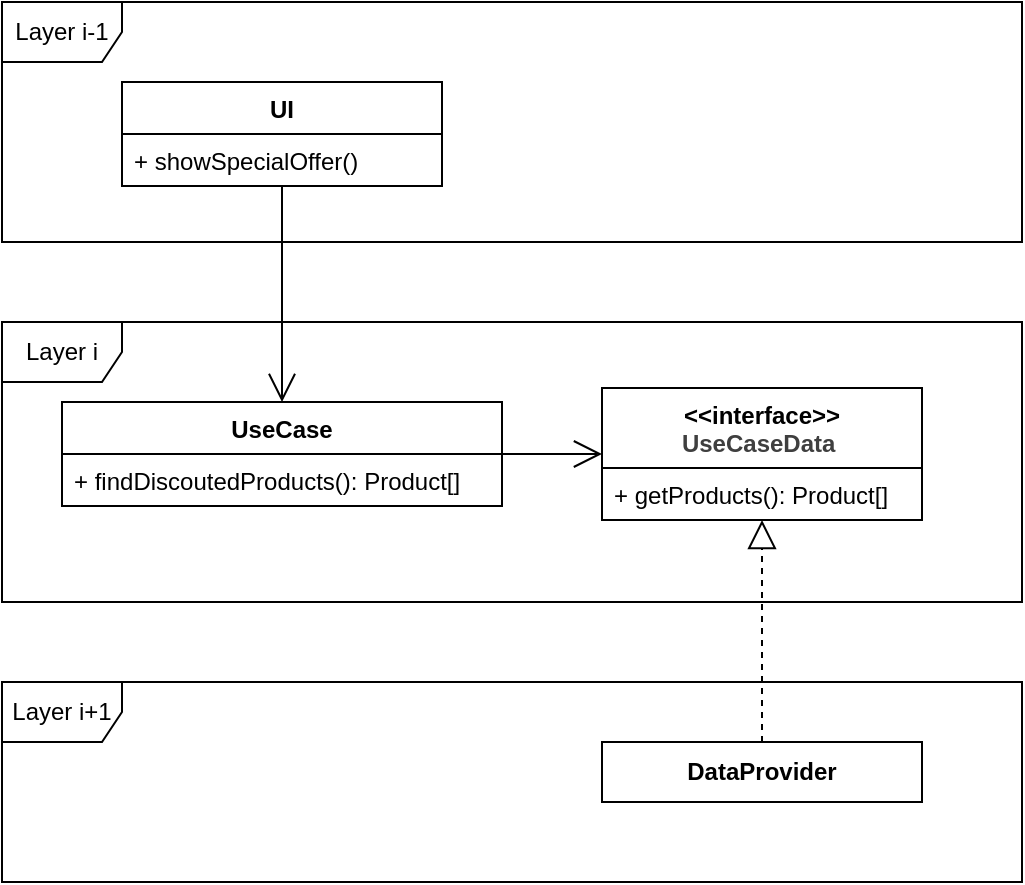 <mxfile>
    <diagram id="E-vCXEQFG3rk9qtt2bs3" name="Page-1">
        <mxGraphModel dx="1334" dy="637" grid="1" gridSize="10" guides="1" tooltips="1" connect="1" arrows="1" fold="1" page="1" pageScale="1" pageWidth="850" pageHeight="1100" math="0" shadow="0">
            <root>
                <mxCell id="0"/>
                <mxCell id="1" parent="0"/>
                <mxCell id="2" value="Layer i-1" style="shape=umlFrame;whiteSpace=wrap;html=1;pointerEvents=0;" parent="1" vertex="1">
                    <mxGeometry x="40" y="40" width="510" height="120" as="geometry"/>
                </mxCell>
                <mxCell id="4" value="Layer i" style="shape=umlFrame;whiteSpace=wrap;html=1;pointerEvents=0;" parent="1" vertex="1">
                    <mxGeometry x="40" y="200" width="510" height="140" as="geometry"/>
                </mxCell>
                <mxCell id="5" value="Layer i+1" style="shape=umlFrame;whiteSpace=wrap;html=1;pointerEvents=0;" parent="1" vertex="1">
                    <mxGeometry x="40" y="380" width="510" height="100" as="geometry"/>
                </mxCell>
                <mxCell id="6" value="UI" style="swimlane;fontStyle=1;align=center;verticalAlign=top;childLayout=stackLayout;horizontal=1;startSize=26;horizontalStack=0;resizeParent=1;resizeParentMax=0;resizeLast=0;collapsible=1;marginBottom=0;whiteSpace=wrap;html=1;" parent="1" vertex="1">
                    <mxGeometry x="100" y="80" width="160" height="52" as="geometry"/>
                </mxCell>
                <mxCell id="9" value="+ showSpecialOffer()" style="text;strokeColor=none;fillColor=none;align=left;verticalAlign=top;spacingLeft=4;spacingRight=4;overflow=hidden;rotatable=0;points=[[0,0.5],[1,0.5]];portConstraint=eastwest;whiteSpace=wrap;html=1;" parent="6" vertex="1">
                    <mxGeometry y="26" width="160" height="26" as="geometry"/>
                </mxCell>
                <mxCell id="10" value="UseCase" style="swimlane;fontStyle=1;align=center;verticalAlign=top;childLayout=stackLayout;horizontal=1;startSize=26;horizontalStack=0;resizeParent=1;resizeParentMax=0;resizeLast=0;collapsible=1;marginBottom=0;whiteSpace=wrap;html=1;" parent="1" vertex="1">
                    <mxGeometry x="70" y="240" width="220" height="52" as="geometry"/>
                </mxCell>
                <mxCell id="13" value="+ findDiscoutedProducts(): Product[]" style="text;strokeColor=none;fillColor=none;align=left;verticalAlign=top;spacingLeft=4;spacingRight=4;overflow=hidden;rotatable=0;points=[[0,0.5],[1,0.5]];portConstraint=eastwest;whiteSpace=wrap;html=1;" parent="10" vertex="1">
                    <mxGeometry y="26" width="220" height="26" as="geometry"/>
                </mxCell>
                <mxCell id="26" value="" style="endArrow=open;endFill=1;endSize=12;html=1;" parent="1" source="10" target="28" edge="1">
                    <mxGeometry width="160" relative="1" as="geometry">
                        <mxPoint x="220" y="280" as="sourcePoint"/>
                        <mxPoint x="380" y="280" as="targetPoint"/>
                    </mxGeometry>
                </mxCell>
                <mxCell id="27" value="" style="endArrow=open;endFill=1;endSize=12;html=1;" parent="1" source="6" target="10" edge="1">
                    <mxGeometry width="160" relative="1" as="geometry">
                        <mxPoint x="220" y="280" as="sourcePoint"/>
                        <mxPoint x="380" y="280" as="targetPoint"/>
                    </mxGeometry>
                </mxCell>
                <mxCell id="28" value="&lt;span style=&quot;color: rgb(0, 0, 0);&quot;&gt;&amp;lt;&amp;lt;interface&amp;gt;&amp;gt;&lt;/span&gt;&lt;div style=&quot;color: rgb(63, 63, 63); scrollbar-color: rgb(226, 226, 226) rgb(251, 251, 251);&quot;&gt;UseCaseData&lt;span style=&quot;scrollbar-color: rgb(226, 226, 226) rgb(251, 251, 251); background-color: transparent; color: rgb(63, 63, 63);&quot;&gt;&amp;nbsp;&lt;/span&gt;&lt;/div&gt;" style="swimlane;fontStyle=1;align=center;verticalAlign=top;childLayout=stackLayout;horizontal=1;startSize=40;horizontalStack=0;resizeParent=1;resizeParentMax=0;resizeLast=0;collapsible=1;marginBottom=0;whiteSpace=wrap;html=1;" vertex="1" parent="1">
                    <mxGeometry x="340" y="233" width="160" height="66" as="geometry"/>
                </mxCell>
                <mxCell id="31" value="+ getProducts(): Product[]" style="text;strokeColor=none;fillColor=none;align=left;verticalAlign=top;spacingLeft=4;spacingRight=4;overflow=hidden;rotatable=0;points=[[0,0.5],[1,0.5]];portConstraint=eastwest;whiteSpace=wrap;html=1;" vertex="1" parent="28">
                    <mxGeometry y="40" width="160" height="26" as="geometry"/>
                </mxCell>
                <mxCell id="32" value="" style="endArrow=block;dashed=1;endFill=0;endSize=12;html=1;" edge="1" parent="1" source="33" target="28">
                    <mxGeometry width="160" relative="1" as="geometry">
                        <mxPoint x="420" y="400" as="sourcePoint"/>
                        <mxPoint x="500" y="380" as="targetPoint"/>
                    </mxGeometry>
                </mxCell>
                <mxCell id="33" value="&lt;span style=&quot;color: rgb(0, 0, 0); font-weight: 700;&quot;&gt;DataProvider&lt;/span&gt;" style="html=1;whiteSpace=wrap;" vertex="1" parent="1">
                    <mxGeometry x="340" y="410" width="160" height="30" as="geometry"/>
                </mxCell>
            </root>
        </mxGraphModel>
    </diagram>
</mxfile>